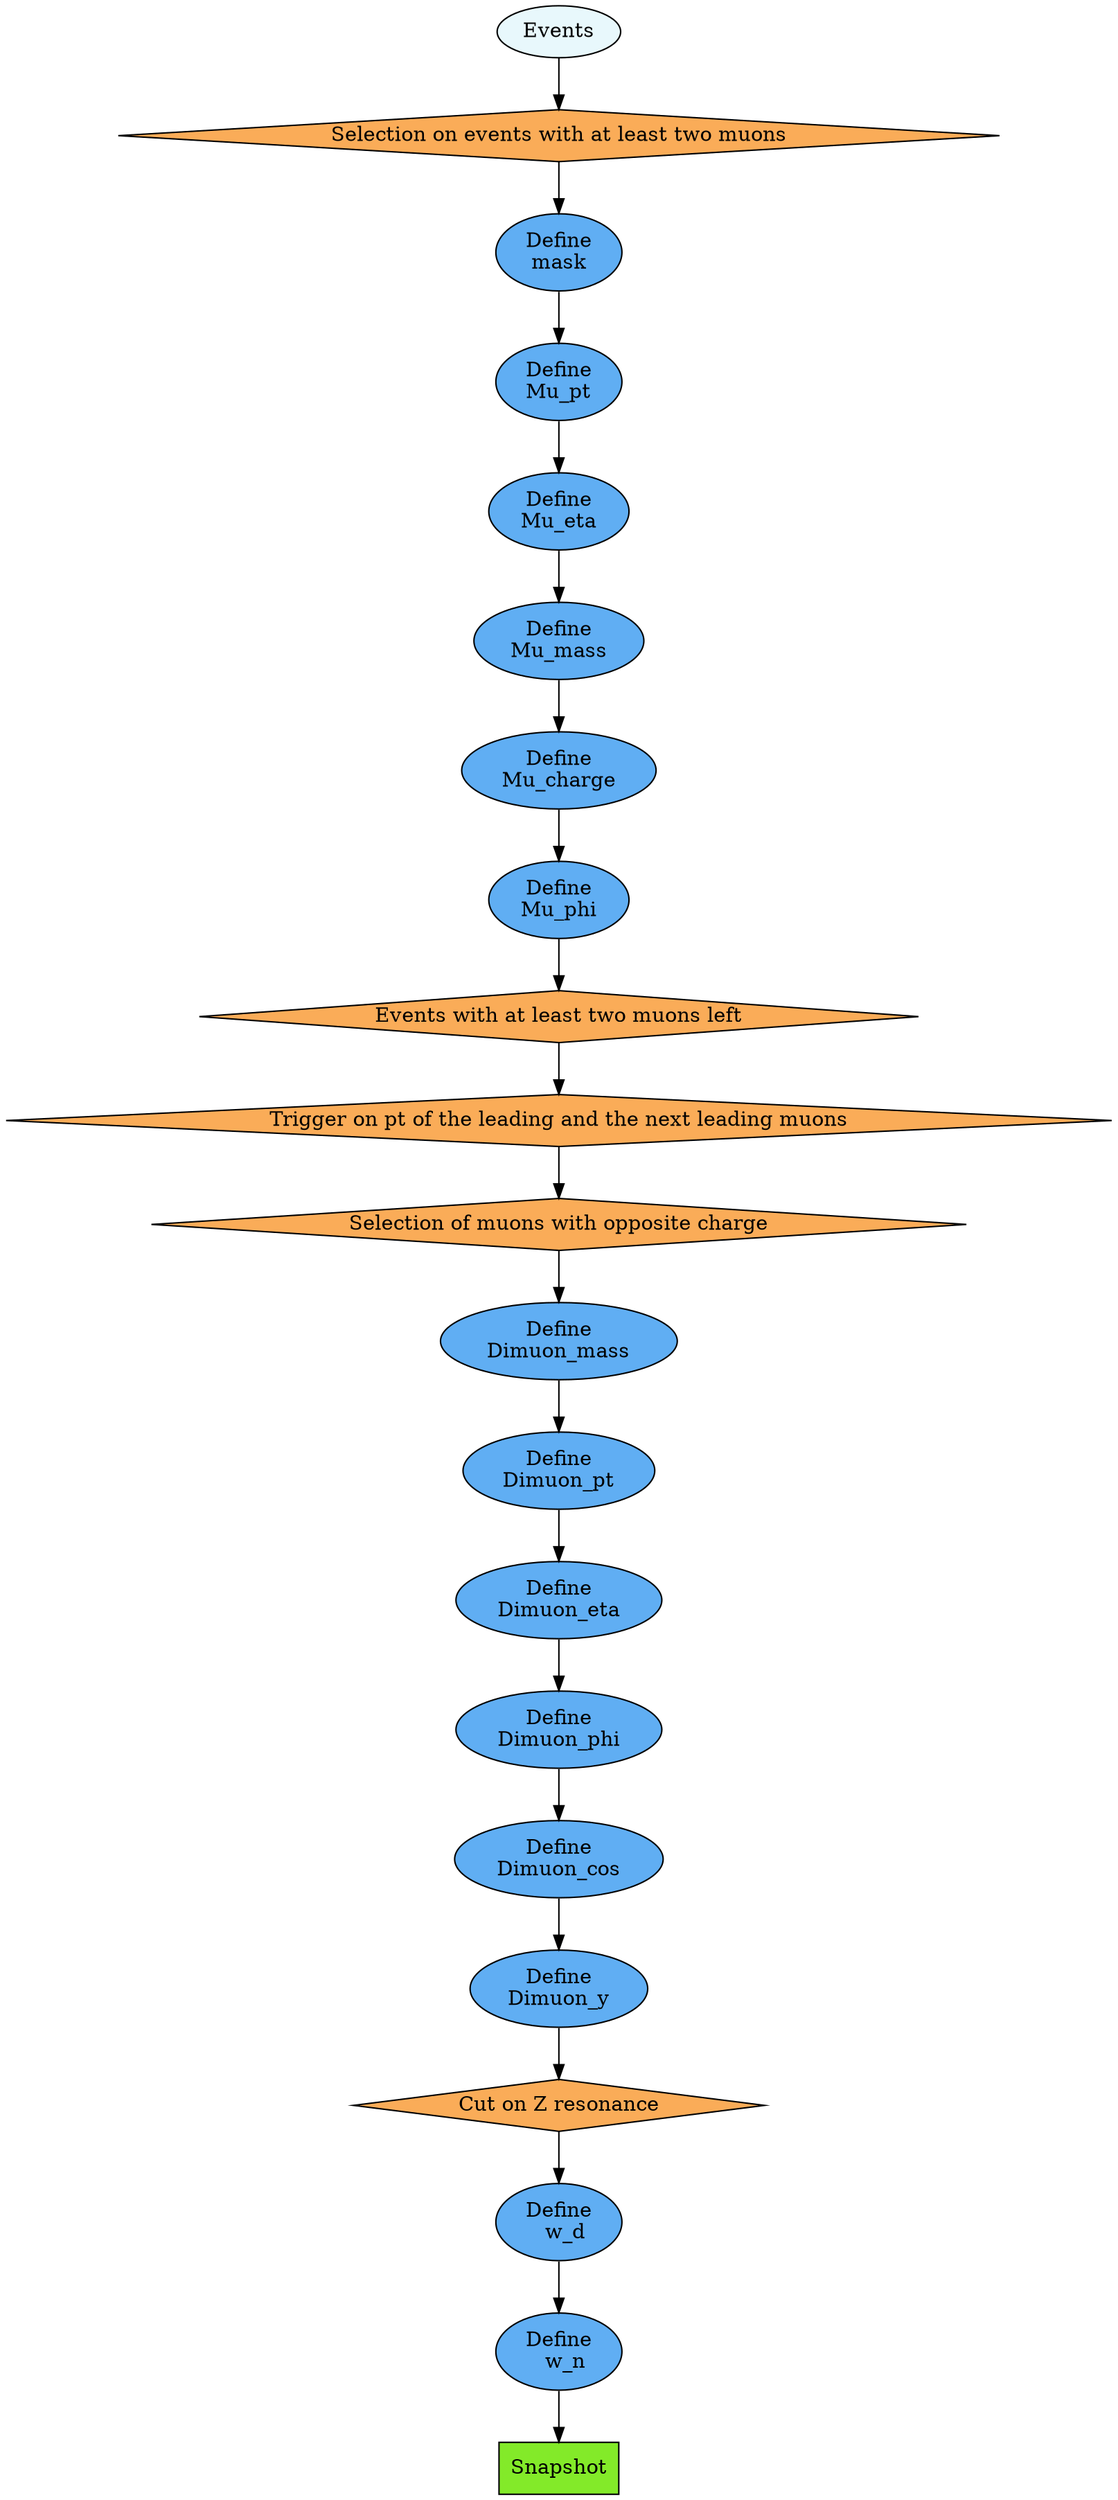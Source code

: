 digraph {
  28 [label="Snapshot", style="filled", fillcolor="#83EA29", shape="box"];
  27 [label="Define
  w_n", style="filled", fillcolor="#60aef3", shape="oval"];
  26 [label="Define
  w_d", style="filled", fillcolor="#60aef3", shape="oval"];
  25 [label="Cut on Z resonance", style="filled", fillcolor="#FAAC58", shape="diamond"];
	23 [label="Define
Dimuon_y", style="filled", fillcolor="#60aef3", shape="oval"];
	21 [label="Define
Dimuon_cos", style="filled", fillcolor="#60aef3", shape="oval"];
	19 [label="Define
Dimuon_phi", style="filled", fillcolor="#60aef3", shape="oval"];
	17 [label="Define
Dimuon_eta", style="filled", fillcolor="#60aef3", shape="oval"];
	15 [label="Define
Dimuon_pt", style="filled", fillcolor="#60aef3", shape="oval"];
	13 [label="Define
Dimuon_mass", style="filled", fillcolor="#60aef3", shape="oval"];
	12 [label="Selection of muons with opposite charge", style="filled", fillcolor="#FAAC58", shape="diamond"];
	11 [label="Trigger on pt of the leading and the next leading muons", style="filled", fillcolor="#FAAC58", shape="diamond"];
	3 [label="Events with at least two muons left", style="filled", fillcolor="#FAAC58", shape="diamond"];
	8 [label="Define
Mu_eta", style="filled", fillcolor="#60aef3", shape="oval"];
	5 [label="Define
Mu_phi", style="filled", fillcolor="#60aef3", shape="oval"];
	6 [label="Define
Mu_charge", style="filled", fillcolor="#60aef3", shape="oval"];
	7 [label="Define
Mu_mass", style="filled", fillcolor="#60aef3", shape="oval"];
	9 [label="Define
Mu_pt", style="filled", fillcolor="#60aef3", shape="oval"];
	10 [label="Define
mask", style="filled", fillcolor="#60aef3", shape="oval"];
	2 [label="Selection on events with at least two muons", style="filled", fillcolor="#FAAC58", shape="diamond"];
	0 [label="Events", style="filled", fillcolor="#e8f8fc", shape="oval"];
  27 -> 28;
  26 -> 27;
  25 -> 26;
  23 -> 25;
  21 -> 23;
	19 -> 21;
	17 -> 19;
	15 -> 17;
	13 -> 15;
	12 -> 13;
	11 -> 12;
  3 -> 11;
	5 -> 3;
	6 -> 5;
	7 -> 6;
	8 -> 7;
	9 -> 8;
	10 -> 9;
	2 -> 10;
	0 -> 2;
}
